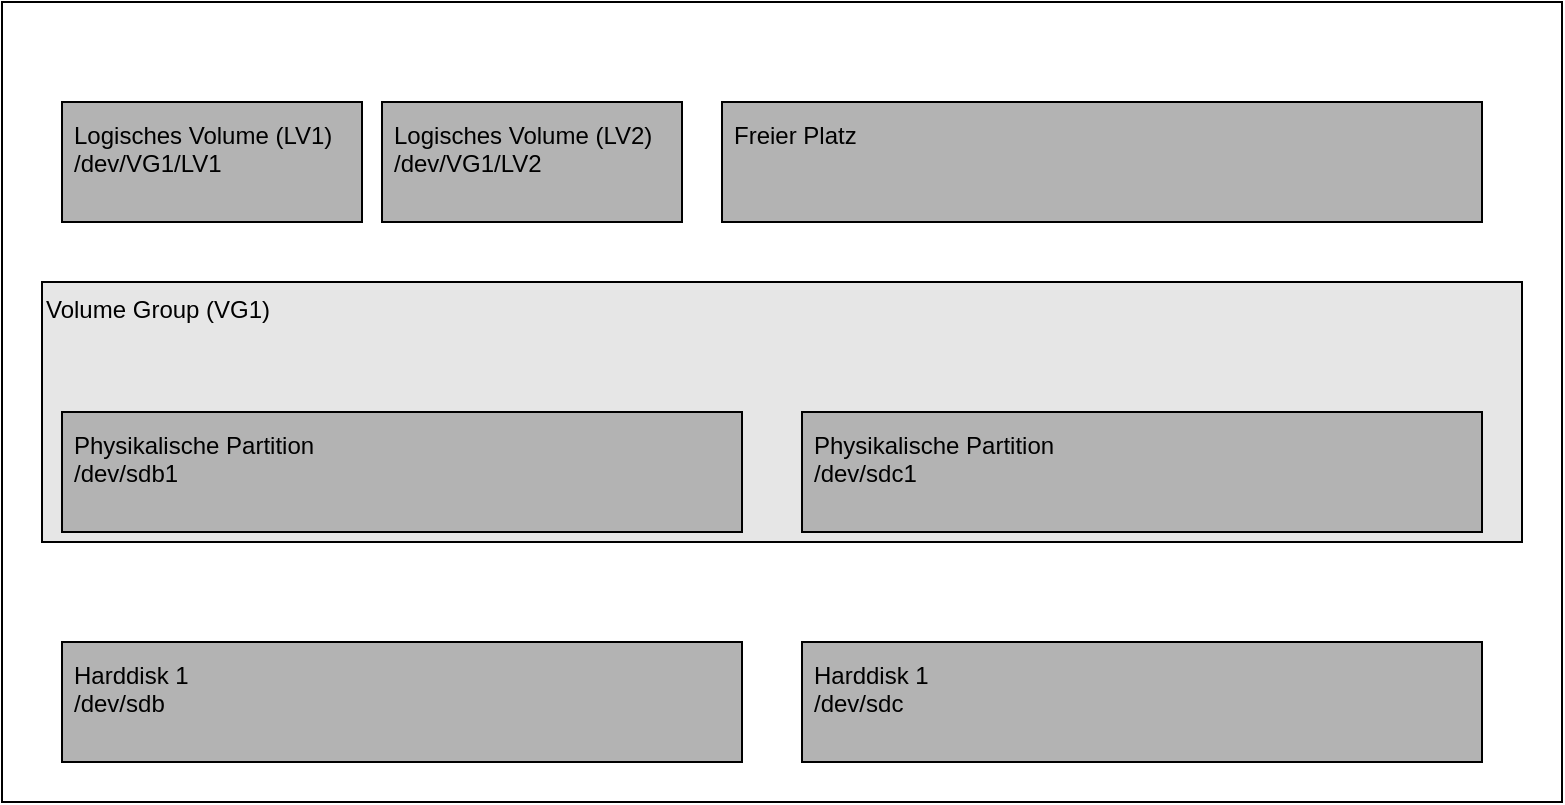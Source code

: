 <mxGraphModel dx="923" dy="623" grid="1" gridSize="10" guides="1" tooltips="1" connect="1" arrows="1" fold="1" page="1" pageScale="1" pageWidth="827" pageHeight="1169" background="#ffffff"><root><mxCell id="0"/><mxCell id="1" parent="0"/><mxCell id="21" value="" style="group" parent="1" vertex="1" connectable="0"><mxGeometry x="20" y="20" width="780" height="400" as="geometry"/></mxCell><mxCell id="3" value="" style="rounded=0;whiteSpace=wrap;html=1;" parent="21" vertex="1"><mxGeometry width="780" height="400" as="geometry"/></mxCell><mxCell id="4" value="Harddisk 1&lt;br&gt;/dev/sdb" style="rounded=0;whiteSpace=wrap;html=1;fillColor=#B3B3B3;labelPosition=center;verticalLabelPosition=middle;align=left;verticalAlign=top;textDirection=ltr;spacingTop=3;spacingLeft=4;" parent="21" vertex="1"><mxGeometry x="30" y="320" width="340" height="60" as="geometry"/></mxCell><mxCell id="8" value="Harddisk 1&lt;br&gt;/dev/sdc" style="rounded=0;whiteSpace=wrap;html=1;fillColor=#B3B3B3;labelPosition=center;verticalLabelPosition=middle;align=left;verticalAlign=top;textDirection=ltr;spacingTop=3;spacingLeft=4;" parent="21" vertex="1"><mxGeometry x="400" y="320" width="340" height="60" as="geometry"/></mxCell><mxCell id="9" value="Volume Group (VG1)" style="rounded=0;whiteSpace=wrap;html=1;fillColor=#E6E6E6;align=left;verticalAlign=top;" parent="21" vertex="1"><mxGeometry x="20" y="140" width="740" height="130" as="geometry"/></mxCell><mxCell id="10" value="Physikalische Partition&lt;br&gt;/dev/sdb1" style="rounded=0;whiteSpace=wrap;html=1;fillColor=#B3B3B3;labelPosition=center;verticalLabelPosition=middle;align=left;verticalAlign=top;textDirection=ltr;spacingTop=3;spacingLeft=4;" parent="21" vertex="1"><mxGeometry x="30" y="205" width="340" height="60" as="geometry"/></mxCell><mxCell id="11" value="Physikalische Partition&lt;br&gt;/dev/sdc1" style="rounded=0;whiteSpace=wrap;html=1;fillColor=#B3B3B3;labelPosition=center;verticalLabelPosition=middle;align=left;verticalAlign=top;textDirection=ltr;spacingTop=3;spacingLeft=4;" parent="21" vertex="1"><mxGeometry x="400" y="205" width="340" height="60" as="geometry"/></mxCell><mxCell id="12" value="Logisches Volume (LV1)&lt;br&gt;/dev/VG1/LV1" style="rounded=0;whiteSpace=wrap;html=1;fillColor=#B3B3B3;labelPosition=center;verticalLabelPosition=middle;align=left;verticalAlign=top;textDirection=ltr;spacingTop=3;spacingLeft=4;" parent="21" vertex="1"><mxGeometry x="30" y="50" width="150" height="60" as="geometry"/></mxCell><mxCell id="13" value="Logisches Volume (LV2)&lt;br&gt;/dev/VG1/LV2" style="rounded=0;whiteSpace=wrap;html=1;fillColor=#B3B3B3;labelPosition=center;verticalLabelPosition=middle;align=left;verticalAlign=top;textDirection=ltr;spacingTop=3;spacingLeft=4;" parent="21" vertex="1"><mxGeometry x="190" y="50" width="150" height="60" as="geometry"/></mxCell><mxCell id="14" value="Freier Platz&lt;br&gt;" style="rounded=0;whiteSpace=wrap;html=1;fillColor=#B3B3B3;labelPosition=center;verticalLabelPosition=middle;align=left;verticalAlign=top;textDirection=ltr;spacingTop=3;spacingLeft=4;" parent="21" vertex="1"><mxGeometry x="360" y="50" width="380" height="60" as="geometry"/></mxCell></root></mxGraphModel>